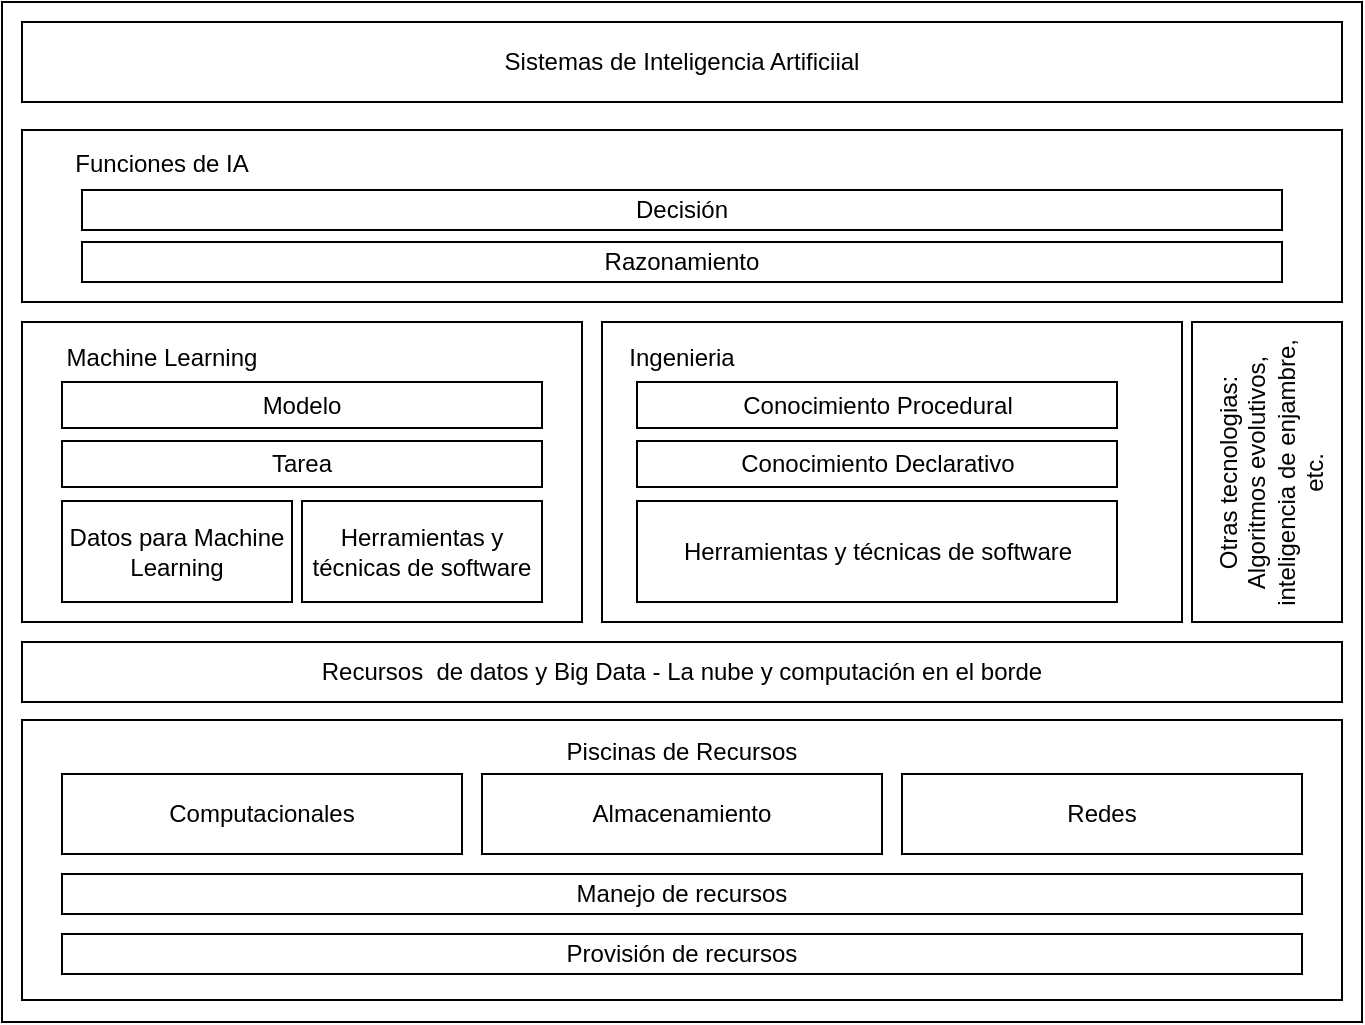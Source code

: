 <mxfile>
    <diagram id="ejY6PqSzhJjPZWZHB2s4" name="Página-1">
        <mxGraphModel dx="738" dy="825" grid="1" gridSize="5" guides="1" tooltips="1" connect="1" arrows="1" fold="1" page="1" pageScale="1" pageWidth="1169" pageHeight="827" math="0" shadow="0">
            <root>
                <mxCell id="0"/>
                <mxCell id="1" parent="0"/>
                <mxCell id="10" value="" style="rounded=0;whiteSpace=wrap;html=1;fillColor=none;" vertex="1" parent="1">
                    <mxGeometry x="90" y="80" width="680" height="510" as="geometry"/>
                </mxCell>
                <mxCell id="3" value="Sistemas de Inteligencia Artificiial" style="rounded=0;whiteSpace=wrap;html=1;" vertex="1" parent="1">
                    <mxGeometry x="100" y="90" width="660" height="40" as="geometry"/>
                </mxCell>
                <mxCell id="4" value="" style="rounded=0;whiteSpace=wrap;html=1;" vertex="1" parent="1">
                    <mxGeometry x="100" y="144" width="660" height="86" as="geometry"/>
                </mxCell>
                <mxCell id="5" value="" style="rounded=0;whiteSpace=wrap;html=1;" vertex="1" parent="1">
                    <mxGeometry x="100" y="240" width="280" height="150" as="geometry"/>
                </mxCell>
                <mxCell id="7" value="" style="rounded=0;whiteSpace=wrap;html=1;" vertex="1" parent="1">
                    <mxGeometry x="390" y="240" width="290" height="150" as="geometry"/>
                </mxCell>
                <mxCell id="8" value="Recursos&amp;nbsp; de datos y Big Data - La nube y computación en el borde" style="rounded=0;whiteSpace=wrap;html=1;" vertex="1" parent="1">
                    <mxGeometry x="100" y="400" width="660" height="30" as="geometry"/>
                </mxCell>
                <mxCell id="9" value="" style="rounded=0;whiteSpace=wrap;html=1;" vertex="1" parent="1">
                    <mxGeometry x="100" y="439" width="660" height="140" as="geometry"/>
                </mxCell>
                <mxCell id="11" value="Funciones de IA" style="text;html=1;strokeColor=none;fillColor=none;align=center;verticalAlign=middle;whiteSpace=wrap;rounded=0;" vertex="1" parent="1">
                    <mxGeometry x="110" y="146" width="120" height="30" as="geometry"/>
                </mxCell>
                <mxCell id="12" value="Decisión" style="rounded=0;whiteSpace=wrap;html=1;fillColor=default;" vertex="1" parent="1">
                    <mxGeometry x="130" y="174" width="600" height="20" as="geometry"/>
                </mxCell>
                <mxCell id="13" value="Razonamiento" style="rounded=0;whiteSpace=wrap;html=1;fillColor=default;" vertex="1" parent="1">
                    <mxGeometry x="130" y="200" width="600" height="20" as="geometry"/>
                </mxCell>
                <mxCell id="14" value="Machine Learning" style="text;html=1;strokeColor=none;fillColor=none;align=center;verticalAlign=middle;whiteSpace=wrap;rounded=0;" vertex="1" parent="1">
                    <mxGeometry x="110" y="243" width="120" height="30" as="geometry"/>
                </mxCell>
                <mxCell id="15" value="Ingenieria" style="text;html=1;strokeColor=none;fillColor=none;align=center;verticalAlign=middle;whiteSpace=wrap;rounded=0;" vertex="1" parent="1">
                    <mxGeometry x="385" y="243" width="90" height="30" as="geometry"/>
                </mxCell>
                <mxCell id="16" value="" style="rounded=0;whiteSpace=wrap;html=1;fillColor=default;rotation=-90;" vertex="1" parent="1">
                    <mxGeometry x="647.5" y="277.5" width="150" height="75" as="geometry"/>
                </mxCell>
                <mxCell id="17" value="Computacionales" style="rounded=0;whiteSpace=wrap;html=1;fillColor=default;" vertex="1" parent="1">
                    <mxGeometry x="120" y="466" width="200" height="40" as="geometry"/>
                </mxCell>
                <mxCell id="24" value="Almacenamiento" style="rounded=0;whiteSpace=wrap;html=1;fillColor=default;" vertex="1" parent="1">
                    <mxGeometry x="330" y="466" width="200" height="40" as="geometry"/>
                </mxCell>
                <mxCell id="25" value="Redes" style="rounded=0;whiteSpace=wrap;html=1;fillColor=default;" vertex="1" parent="1">
                    <mxGeometry x="540" y="466" width="200" height="40" as="geometry"/>
                </mxCell>
                <mxCell id="26" value="Manejo de recursos" style="rounded=0;whiteSpace=wrap;html=1;fillColor=default;" vertex="1" parent="1">
                    <mxGeometry x="120" y="516" width="620" height="20" as="geometry"/>
                </mxCell>
                <mxCell id="27" value="Provisión de recursos" style="rounded=0;whiteSpace=wrap;html=1;fillColor=default;" vertex="1" parent="1">
                    <mxGeometry x="120" y="546" width="620" height="20" as="geometry"/>
                </mxCell>
                <mxCell id="28" value="Piscinas de Recursos" style="text;html=1;strokeColor=none;fillColor=none;align=center;verticalAlign=middle;whiteSpace=wrap;rounded=0;" vertex="1" parent="1">
                    <mxGeometry x="360" y="440" width="140" height="30" as="geometry"/>
                </mxCell>
                <mxCell id="29" value="Otras tecnologias: Algoritmos evolutivos, inteligencia de enjambre, etc." style="text;html=1;strokeColor=none;fillColor=none;align=center;verticalAlign=middle;whiteSpace=wrap;rounded=0;rotation=-90;" vertex="1" parent="1">
                    <mxGeometry x="651.25" y="277.18" width="146.25" height="75.32" as="geometry"/>
                </mxCell>
                <mxCell id="30" value="Modelo" style="rounded=0;whiteSpace=wrap;html=1;fillColor=default;" vertex="1" parent="1">
                    <mxGeometry x="120" y="270" width="240" height="23" as="geometry"/>
                </mxCell>
                <mxCell id="31" value="Tarea" style="rounded=0;whiteSpace=wrap;html=1;fillColor=default;" vertex="1" parent="1">
                    <mxGeometry x="120" y="299.5" width="240" height="23" as="geometry"/>
                </mxCell>
                <mxCell id="32" value="Conocimiento Procedural" style="rounded=0;whiteSpace=wrap;html=1;fillColor=default;" vertex="1" parent="1">
                    <mxGeometry x="407.5" y="270" width="240" height="23" as="geometry"/>
                </mxCell>
                <mxCell id="33" value="Conocimiento Declarativo" style="rounded=0;whiteSpace=wrap;html=1;fillColor=default;" vertex="1" parent="1">
                    <mxGeometry x="407.5" y="299.5" width="240" height="23" as="geometry"/>
                </mxCell>
                <mxCell id="35" value="Herramientas y técnicas de software" style="rounded=0;whiteSpace=wrap;html=1;fillColor=default;" vertex="1" parent="1">
                    <mxGeometry x="407.5" y="329.5" width="240" height="50.5" as="geometry"/>
                </mxCell>
                <mxCell id="37" value="Datos para Machine Learning" style="rounded=0;whiteSpace=wrap;html=1;fillColor=default;" vertex="1" parent="1">
                    <mxGeometry x="120" y="329.5" width="115" height="50.5" as="geometry"/>
                </mxCell>
                <mxCell id="39" value="Herramientas y técnicas de software" style="rounded=0;whiteSpace=wrap;html=1;fillColor=default;" vertex="1" parent="1">
                    <mxGeometry x="240" y="329.5" width="120" height="50.5" as="geometry"/>
                </mxCell>
            </root>
        </mxGraphModel>
    </diagram>
</mxfile>
